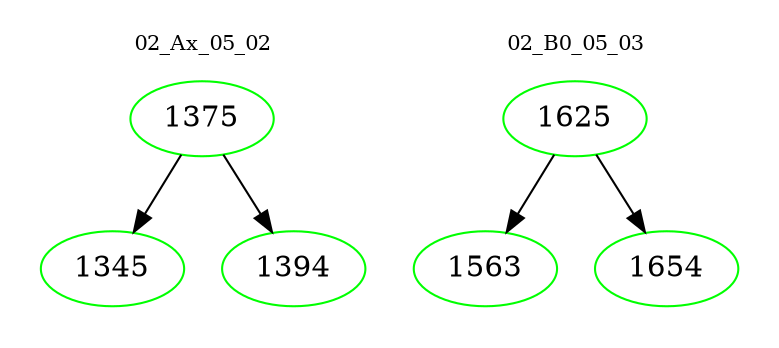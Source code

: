 digraph{
subgraph cluster_0 {
color = white
label = "02_Ax_05_02";
fontsize=10;
T0_1375 [label="1375", color="green"]
T0_1375 -> T0_1345 [color="black"]
T0_1345 [label="1345", color="green"]
T0_1375 -> T0_1394 [color="black"]
T0_1394 [label="1394", color="green"]
}
subgraph cluster_1 {
color = white
label = "02_B0_05_03";
fontsize=10;
T1_1625 [label="1625", color="green"]
T1_1625 -> T1_1563 [color="black"]
T1_1563 [label="1563", color="green"]
T1_1625 -> T1_1654 [color="black"]
T1_1654 [label="1654", color="green"]
}
}
